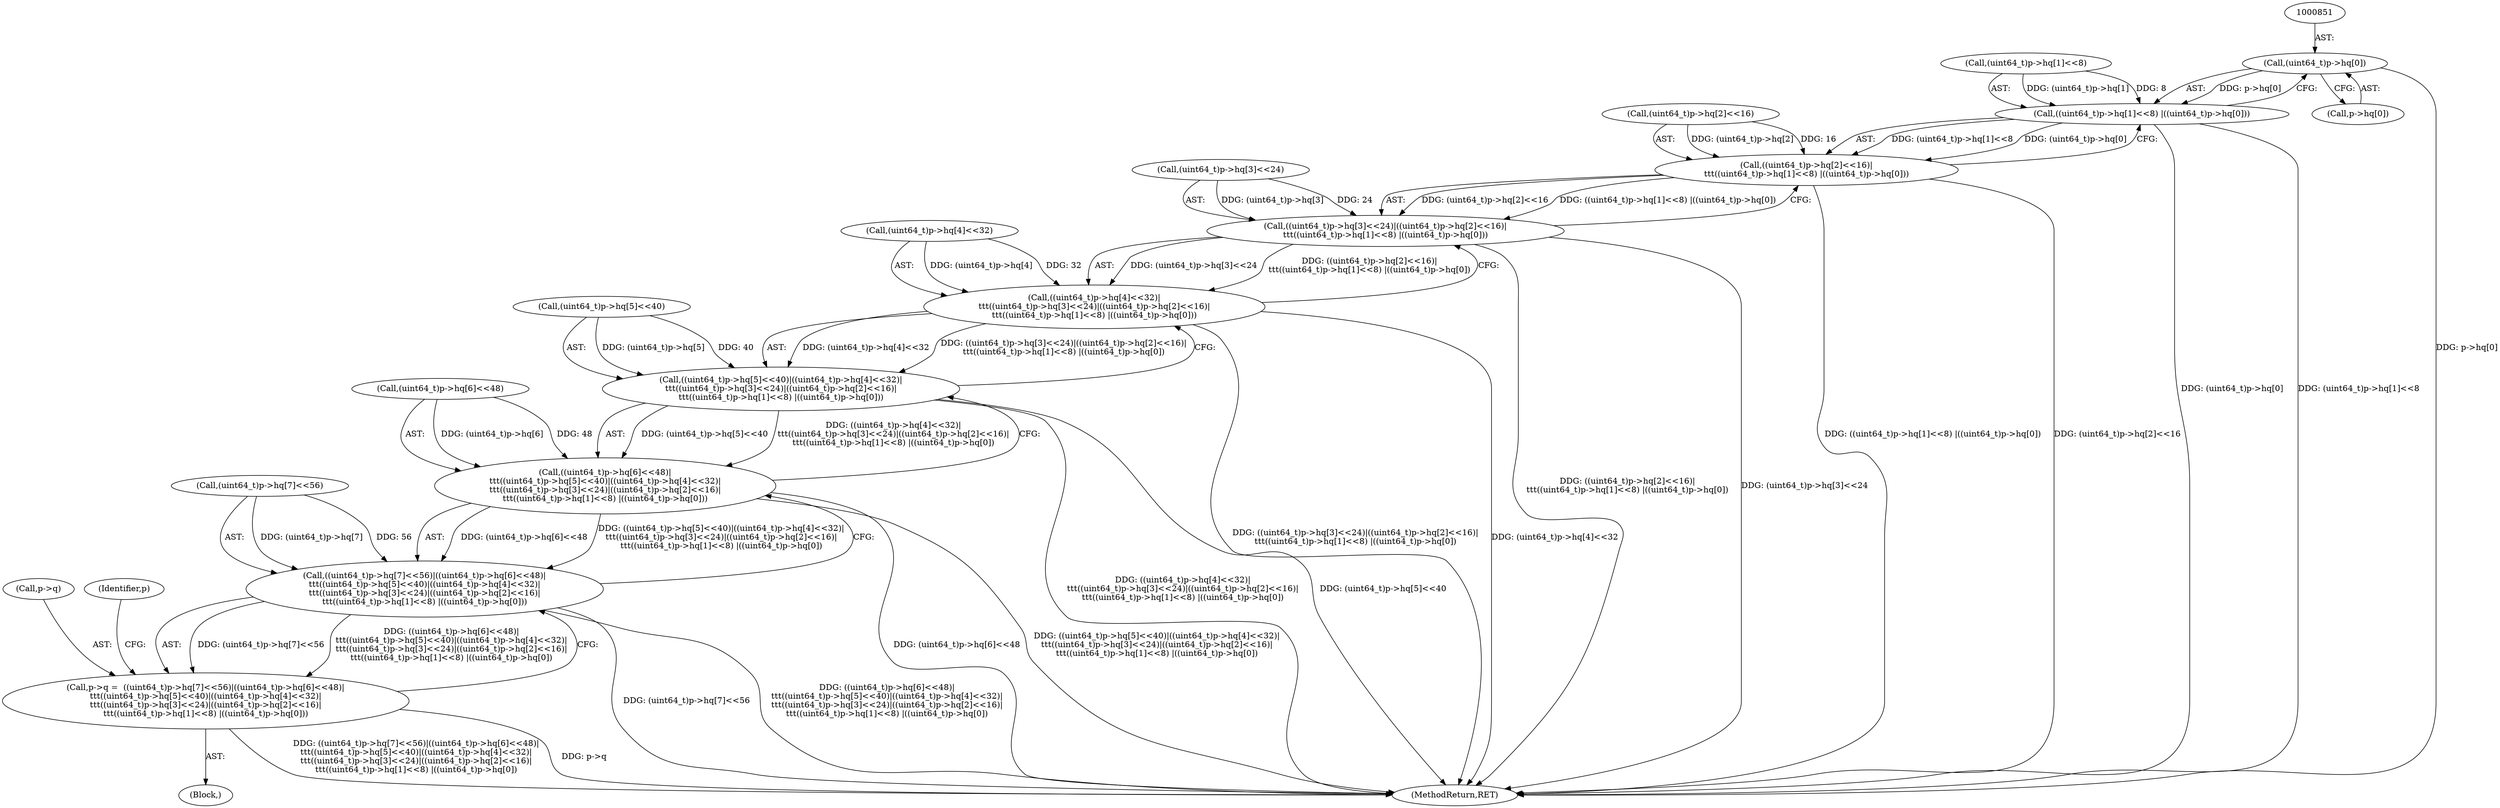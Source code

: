 digraph "0_file_4a284c89d6ef11aca34da65da7d673050a5ea320_2@array" {
"1000850" [label="(Call,(uint64_t)p->hq[0])"];
"1000840" [label="(Call,((uint64_t)p->hq[1]<<8) |((uint64_t)p->hq[0]))"];
"1000830" [label="(Call,((uint64_t)p->hq[2]<<16)|\n\t\t\t((uint64_t)p->hq[1]<<8) |((uint64_t)p->hq[0]))"];
"1000820" [label="(Call,((uint64_t)p->hq[3]<<24)|((uint64_t)p->hq[2]<<16)|\n\t\t\t((uint64_t)p->hq[1]<<8) |((uint64_t)p->hq[0]))"];
"1000810" [label="(Call,((uint64_t)p->hq[4]<<32)|\n\t\t\t((uint64_t)p->hq[3]<<24)|((uint64_t)p->hq[2]<<16)|\n\t\t\t((uint64_t)p->hq[1]<<8) |((uint64_t)p->hq[0]))"];
"1000800" [label="(Call,((uint64_t)p->hq[5]<<40)|((uint64_t)p->hq[4]<<32)|\n\t\t\t((uint64_t)p->hq[3]<<24)|((uint64_t)p->hq[2]<<16)|\n\t\t\t((uint64_t)p->hq[1]<<8) |((uint64_t)p->hq[0]))"];
"1000790" [label="(Call,((uint64_t)p->hq[6]<<48)|\n\t\t\t((uint64_t)p->hq[5]<<40)|((uint64_t)p->hq[4]<<32)|\n\t\t\t((uint64_t)p->hq[3]<<24)|((uint64_t)p->hq[2]<<16)|\n\t\t\t((uint64_t)p->hq[1]<<8) |((uint64_t)p->hq[0]))"];
"1000780" [label="(Call,((uint64_t)p->hq[7]<<56)|((uint64_t)p->hq[6]<<48)|\n\t\t\t((uint64_t)p->hq[5]<<40)|((uint64_t)p->hq[4]<<32)|\n\t\t\t((uint64_t)p->hq[3]<<24)|((uint64_t)p->hq[2]<<16)|\n\t\t\t((uint64_t)p->hq[1]<<8) |((uint64_t)p->hq[0]))"];
"1000776" [label="(Call,p->q =  ((uint64_t)p->hq[7]<<56)|((uint64_t)p->hq[6]<<48)|\n\t\t\t((uint64_t)p->hq[5]<<40)|((uint64_t)p->hq[4]<<32)|\n\t\t\t((uint64_t)p->hq[3]<<24)|((uint64_t)p->hq[2]<<16)|\n\t\t\t((uint64_t)p->hq[1]<<8) |((uint64_t)p->hq[0]))"];
"1000790" [label="(Call,((uint64_t)p->hq[6]<<48)|\n\t\t\t((uint64_t)p->hq[5]<<40)|((uint64_t)p->hq[4]<<32)|\n\t\t\t((uint64_t)p->hq[3]<<24)|((uint64_t)p->hq[2]<<16)|\n\t\t\t((uint64_t)p->hq[1]<<8) |((uint64_t)p->hq[0]))"];
"1000830" [label="(Call,((uint64_t)p->hq[2]<<16)|\n\t\t\t((uint64_t)p->hq[1]<<8) |((uint64_t)p->hq[0]))"];
"1000119" [label="(Block,)"];
"1000831" [label="(Call,(uint64_t)p->hq[2]<<16)"];
"1000777" [label="(Call,p->q)"];
"1000840" [label="(Call,((uint64_t)p->hq[1]<<8) |((uint64_t)p->hq[0]))"];
"1000780" [label="(Call,((uint64_t)p->hq[7]<<56)|((uint64_t)p->hq[6]<<48)|\n\t\t\t((uint64_t)p->hq[5]<<40)|((uint64_t)p->hq[4]<<32)|\n\t\t\t((uint64_t)p->hq[3]<<24)|((uint64_t)p->hq[2]<<16)|\n\t\t\t((uint64_t)p->hq[1]<<8) |((uint64_t)p->hq[0]))"];
"1000810" [label="(Call,((uint64_t)p->hq[4]<<32)|\n\t\t\t((uint64_t)p->hq[3]<<24)|((uint64_t)p->hq[2]<<16)|\n\t\t\t((uint64_t)p->hq[1]<<8) |((uint64_t)p->hq[0]))"];
"1000858" [label="(Identifier,p)"];
"1000800" [label="(Call,((uint64_t)p->hq[5]<<40)|((uint64_t)p->hq[4]<<32)|\n\t\t\t((uint64_t)p->hq[3]<<24)|((uint64_t)p->hq[2]<<16)|\n\t\t\t((uint64_t)p->hq[1]<<8) |((uint64_t)p->hq[0]))"];
"1000852" [label="(Call,p->hq[0])"];
"1000811" [label="(Call,(uint64_t)p->hq[4]<<32)"];
"1000781" [label="(Call,(uint64_t)p->hq[7]<<56)"];
"1000820" [label="(Call,((uint64_t)p->hq[3]<<24)|((uint64_t)p->hq[2]<<16)|\n\t\t\t((uint64_t)p->hq[1]<<8) |((uint64_t)p->hq[0]))"];
"1000776" [label="(Call,p->q =  ((uint64_t)p->hq[7]<<56)|((uint64_t)p->hq[6]<<48)|\n\t\t\t((uint64_t)p->hq[5]<<40)|((uint64_t)p->hq[4]<<32)|\n\t\t\t((uint64_t)p->hq[3]<<24)|((uint64_t)p->hq[2]<<16)|\n\t\t\t((uint64_t)p->hq[1]<<8) |((uint64_t)p->hq[0]))"];
"1000850" [label="(Call,(uint64_t)p->hq[0])"];
"1000879" [label="(MethodReturn,RET)"];
"1000841" [label="(Call,(uint64_t)p->hq[1]<<8)"];
"1000821" [label="(Call,(uint64_t)p->hq[3]<<24)"];
"1000791" [label="(Call,(uint64_t)p->hq[6]<<48)"];
"1000801" [label="(Call,(uint64_t)p->hq[5]<<40)"];
"1000850" -> "1000840"  [label="AST: "];
"1000850" -> "1000852"  [label="CFG: "];
"1000851" -> "1000850"  [label="AST: "];
"1000852" -> "1000850"  [label="AST: "];
"1000840" -> "1000850"  [label="CFG: "];
"1000850" -> "1000879"  [label="DDG: p->hq[0]"];
"1000850" -> "1000840"  [label="DDG: p->hq[0]"];
"1000840" -> "1000830"  [label="AST: "];
"1000841" -> "1000840"  [label="AST: "];
"1000830" -> "1000840"  [label="CFG: "];
"1000840" -> "1000879"  [label="DDG: (uint64_t)p->hq[0]"];
"1000840" -> "1000879"  [label="DDG: (uint64_t)p->hq[1]<<8"];
"1000840" -> "1000830"  [label="DDG: (uint64_t)p->hq[1]<<8"];
"1000840" -> "1000830"  [label="DDG: (uint64_t)p->hq[0]"];
"1000841" -> "1000840"  [label="DDG: (uint64_t)p->hq[1]"];
"1000841" -> "1000840"  [label="DDG: 8"];
"1000830" -> "1000820"  [label="AST: "];
"1000831" -> "1000830"  [label="AST: "];
"1000820" -> "1000830"  [label="CFG: "];
"1000830" -> "1000879"  [label="DDG: ((uint64_t)p->hq[1]<<8) |((uint64_t)p->hq[0])"];
"1000830" -> "1000879"  [label="DDG: (uint64_t)p->hq[2]<<16"];
"1000830" -> "1000820"  [label="DDG: (uint64_t)p->hq[2]<<16"];
"1000830" -> "1000820"  [label="DDG: ((uint64_t)p->hq[1]<<8) |((uint64_t)p->hq[0])"];
"1000831" -> "1000830"  [label="DDG: (uint64_t)p->hq[2]"];
"1000831" -> "1000830"  [label="DDG: 16"];
"1000820" -> "1000810"  [label="AST: "];
"1000821" -> "1000820"  [label="AST: "];
"1000810" -> "1000820"  [label="CFG: "];
"1000820" -> "1000879"  [label="DDG: ((uint64_t)p->hq[2]<<16)|\n\t\t\t((uint64_t)p->hq[1]<<8) |((uint64_t)p->hq[0])"];
"1000820" -> "1000879"  [label="DDG: (uint64_t)p->hq[3]<<24"];
"1000820" -> "1000810"  [label="DDG: (uint64_t)p->hq[3]<<24"];
"1000820" -> "1000810"  [label="DDG: ((uint64_t)p->hq[2]<<16)|\n\t\t\t((uint64_t)p->hq[1]<<8) |((uint64_t)p->hq[0])"];
"1000821" -> "1000820"  [label="DDG: (uint64_t)p->hq[3]"];
"1000821" -> "1000820"  [label="DDG: 24"];
"1000810" -> "1000800"  [label="AST: "];
"1000811" -> "1000810"  [label="AST: "];
"1000800" -> "1000810"  [label="CFG: "];
"1000810" -> "1000879"  [label="DDG: ((uint64_t)p->hq[3]<<24)|((uint64_t)p->hq[2]<<16)|\n\t\t\t((uint64_t)p->hq[1]<<8) |((uint64_t)p->hq[0])"];
"1000810" -> "1000879"  [label="DDG: (uint64_t)p->hq[4]<<32"];
"1000810" -> "1000800"  [label="DDG: (uint64_t)p->hq[4]<<32"];
"1000810" -> "1000800"  [label="DDG: ((uint64_t)p->hq[3]<<24)|((uint64_t)p->hq[2]<<16)|\n\t\t\t((uint64_t)p->hq[1]<<8) |((uint64_t)p->hq[0])"];
"1000811" -> "1000810"  [label="DDG: (uint64_t)p->hq[4]"];
"1000811" -> "1000810"  [label="DDG: 32"];
"1000800" -> "1000790"  [label="AST: "];
"1000801" -> "1000800"  [label="AST: "];
"1000790" -> "1000800"  [label="CFG: "];
"1000800" -> "1000879"  [label="DDG: ((uint64_t)p->hq[4]<<32)|\n\t\t\t((uint64_t)p->hq[3]<<24)|((uint64_t)p->hq[2]<<16)|\n\t\t\t((uint64_t)p->hq[1]<<8) |((uint64_t)p->hq[0])"];
"1000800" -> "1000879"  [label="DDG: (uint64_t)p->hq[5]<<40"];
"1000800" -> "1000790"  [label="DDG: (uint64_t)p->hq[5]<<40"];
"1000800" -> "1000790"  [label="DDG: ((uint64_t)p->hq[4]<<32)|\n\t\t\t((uint64_t)p->hq[3]<<24)|((uint64_t)p->hq[2]<<16)|\n\t\t\t((uint64_t)p->hq[1]<<8) |((uint64_t)p->hq[0])"];
"1000801" -> "1000800"  [label="DDG: (uint64_t)p->hq[5]"];
"1000801" -> "1000800"  [label="DDG: 40"];
"1000790" -> "1000780"  [label="AST: "];
"1000791" -> "1000790"  [label="AST: "];
"1000780" -> "1000790"  [label="CFG: "];
"1000790" -> "1000879"  [label="DDG: (uint64_t)p->hq[6]<<48"];
"1000790" -> "1000879"  [label="DDG: ((uint64_t)p->hq[5]<<40)|((uint64_t)p->hq[4]<<32)|\n\t\t\t((uint64_t)p->hq[3]<<24)|((uint64_t)p->hq[2]<<16)|\n\t\t\t((uint64_t)p->hq[1]<<8) |((uint64_t)p->hq[0])"];
"1000790" -> "1000780"  [label="DDG: (uint64_t)p->hq[6]<<48"];
"1000790" -> "1000780"  [label="DDG: ((uint64_t)p->hq[5]<<40)|((uint64_t)p->hq[4]<<32)|\n\t\t\t((uint64_t)p->hq[3]<<24)|((uint64_t)p->hq[2]<<16)|\n\t\t\t((uint64_t)p->hq[1]<<8) |((uint64_t)p->hq[0])"];
"1000791" -> "1000790"  [label="DDG: (uint64_t)p->hq[6]"];
"1000791" -> "1000790"  [label="DDG: 48"];
"1000780" -> "1000776"  [label="AST: "];
"1000781" -> "1000780"  [label="AST: "];
"1000776" -> "1000780"  [label="CFG: "];
"1000780" -> "1000879"  [label="DDG: (uint64_t)p->hq[7]<<56"];
"1000780" -> "1000879"  [label="DDG: ((uint64_t)p->hq[6]<<48)|\n\t\t\t((uint64_t)p->hq[5]<<40)|((uint64_t)p->hq[4]<<32)|\n\t\t\t((uint64_t)p->hq[3]<<24)|((uint64_t)p->hq[2]<<16)|\n\t\t\t((uint64_t)p->hq[1]<<8) |((uint64_t)p->hq[0])"];
"1000780" -> "1000776"  [label="DDG: (uint64_t)p->hq[7]<<56"];
"1000780" -> "1000776"  [label="DDG: ((uint64_t)p->hq[6]<<48)|\n\t\t\t((uint64_t)p->hq[5]<<40)|((uint64_t)p->hq[4]<<32)|\n\t\t\t((uint64_t)p->hq[3]<<24)|((uint64_t)p->hq[2]<<16)|\n\t\t\t((uint64_t)p->hq[1]<<8) |((uint64_t)p->hq[0])"];
"1000781" -> "1000780"  [label="DDG: (uint64_t)p->hq[7]"];
"1000781" -> "1000780"  [label="DDG: 56"];
"1000776" -> "1000119"  [label="AST: "];
"1000777" -> "1000776"  [label="AST: "];
"1000858" -> "1000776"  [label="CFG: "];
"1000776" -> "1000879"  [label="DDG: ((uint64_t)p->hq[7]<<56)|((uint64_t)p->hq[6]<<48)|\n\t\t\t((uint64_t)p->hq[5]<<40)|((uint64_t)p->hq[4]<<32)|\n\t\t\t((uint64_t)p->hq[3]<<24)|((uint64_t)p->hq[2]<<16)|\n\t\t\t((uint64_t)p->hq[1]<<8) |((uint64_t)p->hq[0])"];
"1000776" -> "1000879"  [label="DDG: p->q"];
}
